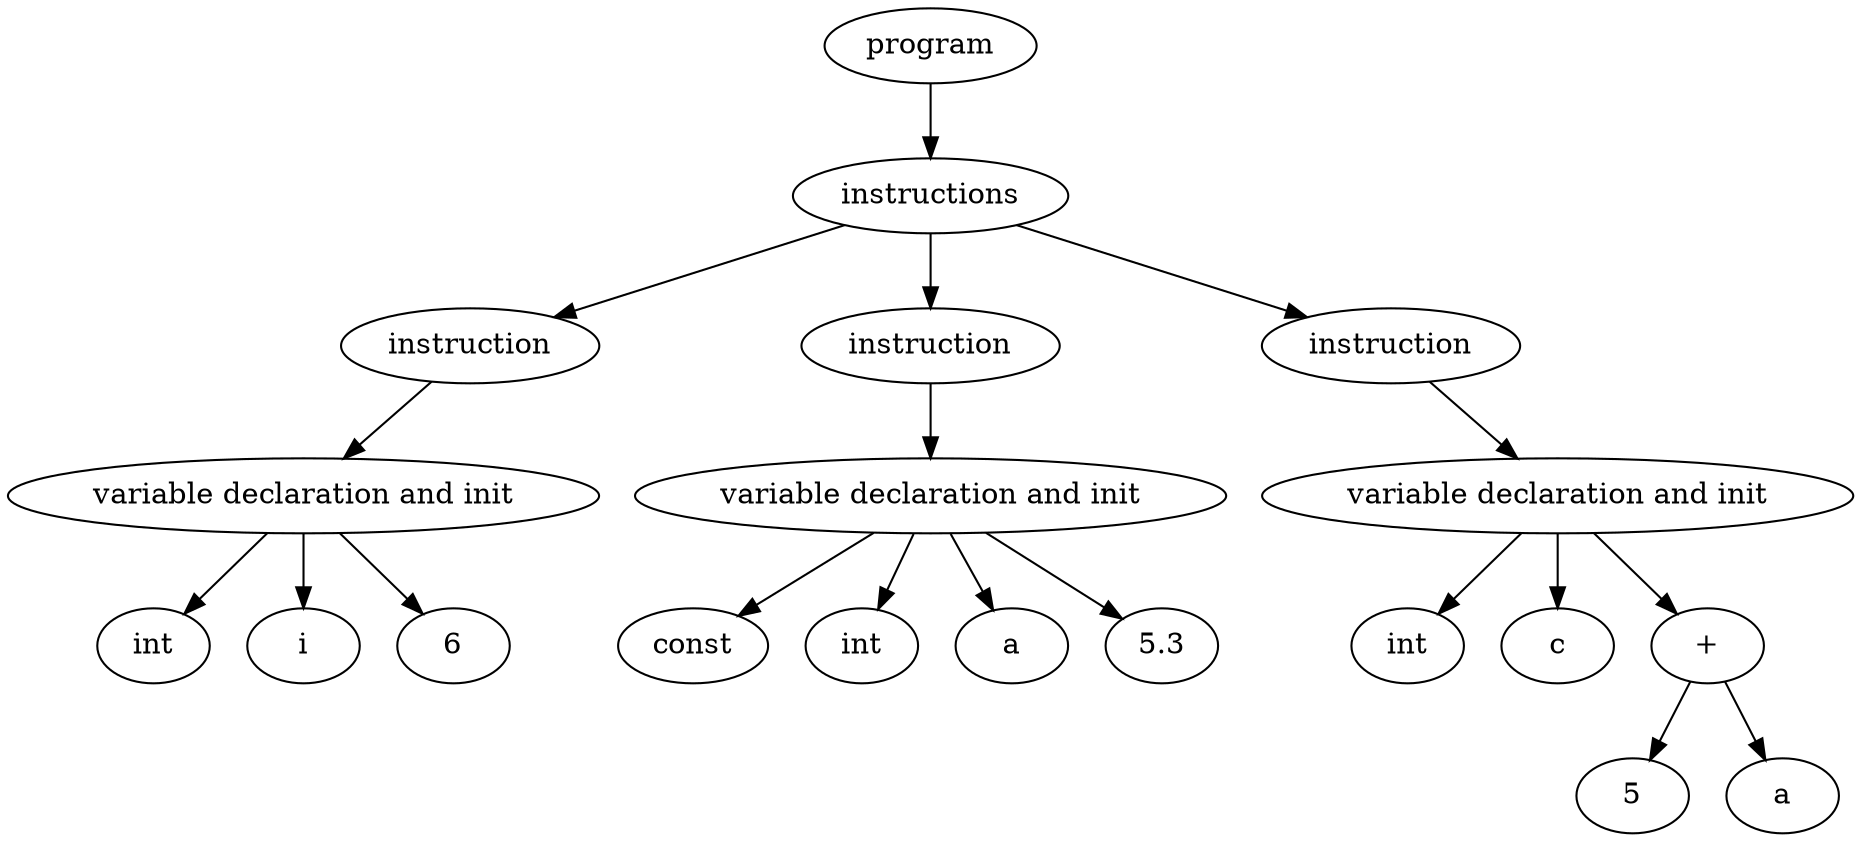 digraph "Abstract Syntax Tree" {
	140115249365584 [label=int]
	140115249366544 -> 140115249365584
	140115249366256 [label=i]
	140115249366544 -> 140115249366256
	140115249367936 [label=6]
	140115249366544 -> 140115249367936
	140115249366544 [label="variable declaration and init"]
	140115249367648 -> 140115249366544
	140115249367648 [label=instruction]
	140115249367120 -> 140115249367648
	140115249398208 [label=const]
	140115249397920 -> 140115249398208
	140115249398496 [label=int]
	140115249397920 -> 140115249398496
	140115249398592 [label=a]
	140115249397920 -> 140115249398592
	140115249398784 [label=5.3]
	140115249397920 -> 140115249398784
	140115249397920 [label="variable declaration and init"]
	140115249368944 -> 140115249397920
	140115249368944 [label=instruction]
	140115249367120 -> 140115249368944
	140115249399456 [label=int]
	140115249400128 -> 140115249399456
	140115249399552 [label=c]
	140115249400128 -> 140115249399552
	140115249399840 [label=5]
	140115249399648 -> 140115249399840
	140115249400032 [label=a]
	140115249399648 -> 140115249400032
	140115249399648 [label="+"]
	140115249400128 -> 140115249399648
	140115249400128 [label="variable declaration and init"]
	140115249398880 -> 140115249400128
	140115249398880 [label=instruction]
	140115249367120 -> 140115249398880
	140115249367120 [label=instructions]
	140115249367504 -> 140115249367120
	140115249367504 [label=program]
}
